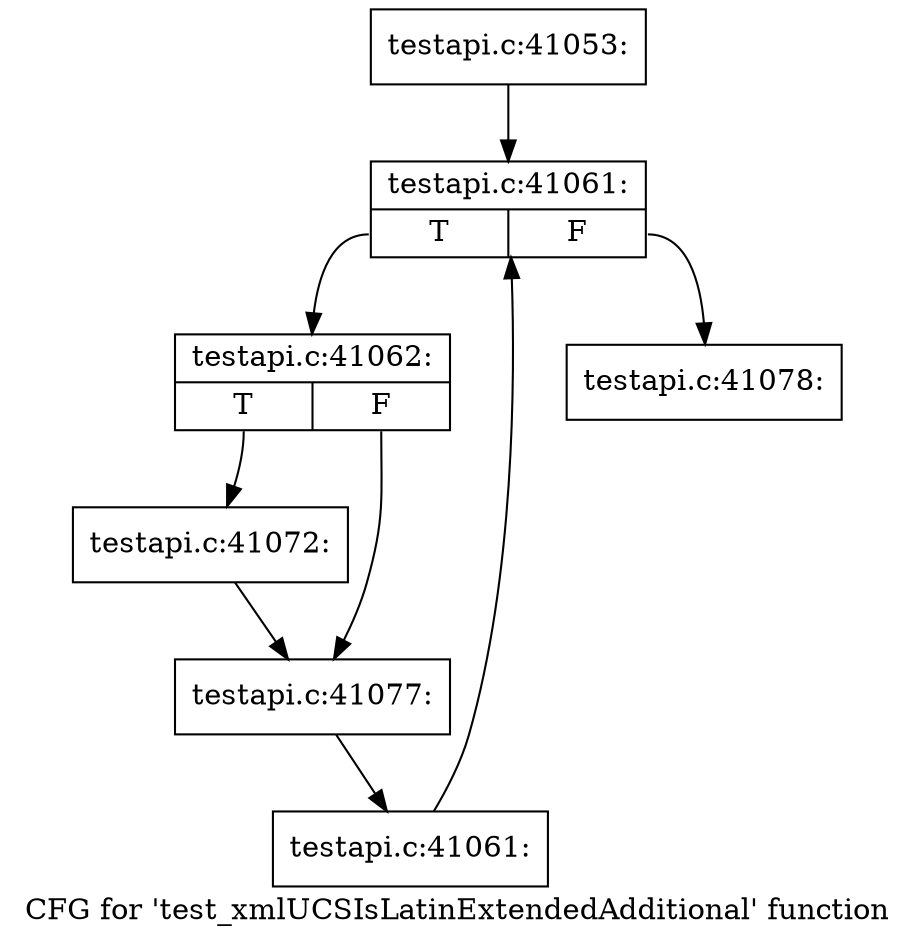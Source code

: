 digraph "CFG for 'test_xmlUCSIsLatinExtendedAdditional' function" {
	label="CFG for 'test_xmlUCSIsLatinExtendedAdditional' function";

	Node0x570cc00 [shape=record,label="{testapi.c:41053:}"];
	Node0x570cc00 -> Node0x5717dd0;
	Node0x5717dd0 [shape=record,label="{testapi.c:41061:|{<s0>T|<s1>F}}"];
	Node0x5717dd0:s0 -> Node0x57180b0;
	Node0x5717dd0:s1 -> Node0x5717c30;
	Node0x57180b0 [shape=record,label="{testapi.c:41062:|{<s0>T|<s1>F}}"];
	Node0x57180b0:s0 -> Node0x5718f10;
	Node0x57180b0:s1 -> Node0x5719240;
	Node0x5718f10 [shape=record,label="{testapi.c:41072:}"];
	Node0x5718f10 -> Node0x5719240;
	Node0x5719240 [shape=record,label="{testapi.c:41077:}"];
	Node0x5719240 -> Node0x5718020;
	Node0x5718020 [shape=record,label="{testapi.c:41061:}"];
	Node0x5718020 -> Node0x5717dd0;
	Node0x5717c30 [shape=record,label="{testapi.c:41078:}"];
}
